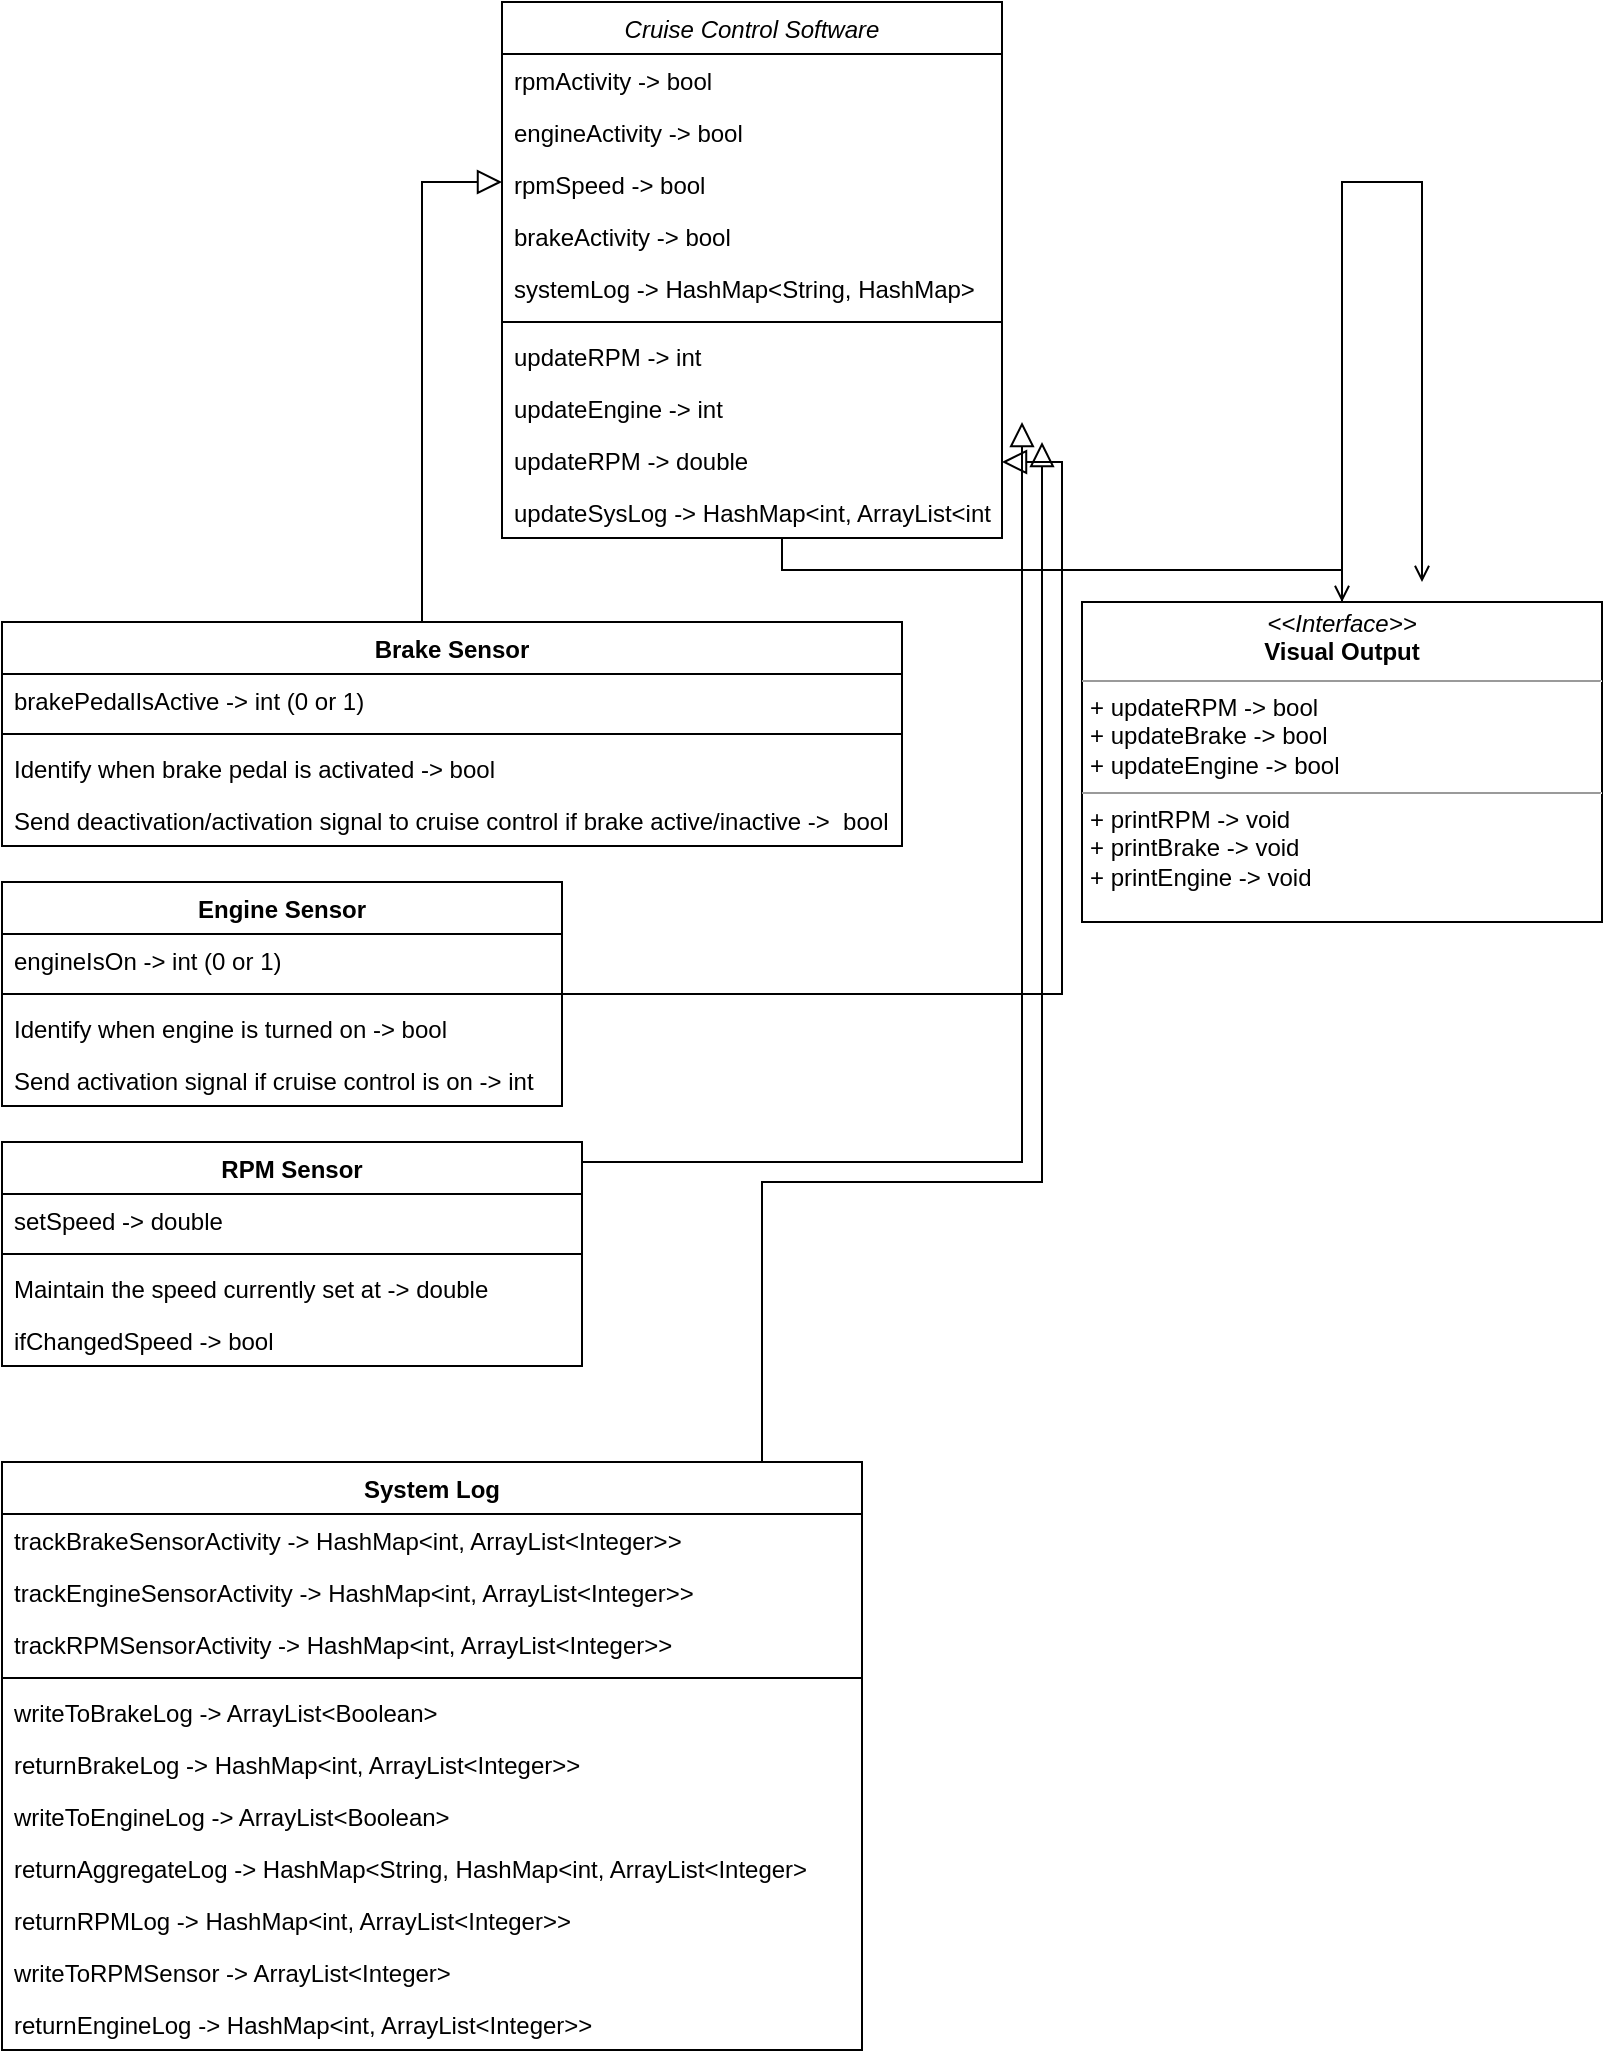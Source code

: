 <mxfile version="12.7.4" type="device"><diagram id="C5RBs43oDa-KdzZeNtuy" name="Page-1"><mxGraphModel dx="1092" dy="600" grid="1" gridSize="10" guides="1" tooltips="1" connect="1" arrows="1" fold="1" page="1" pageScale="1" pageWidth="827" pageHeight="1169" math="0" shadow="0"><root><mxCell id="WIyWlLk6GJQsqaUBKTNV-0"/><mxCell id="WIyWlLk6GJQsqaUBKTNV-1" parent="WIyWlLk6GJQsqaUBKTNV-0"/><mxCell id="zkfFHV4jXpPFQw0GAbJ--0" value="Cruise Control Software" style="swimlane;fontStyle=2;align=center;verticalAlign=top;childLayout=stackLayout;horizontal=1;startSize=26;horizontalStack=0;resizeParent=1;resizeLast=0;collapsible=1;marginBottom=0;rounded=0;shadow=0;strokeWidth=1;" parent="WIyWlLk6GJQsqaUBKTNV-1" vertex="1"><mxGeometry x="270" width="250" height="268" as="geometry"><mxRectangle x="230" y="140" width="160" height="26" as="alternateBounds"/></mxGeometry></mxCell><mxCell id="zkfFHV4jXpPFQw0GAbJ--20" value="rpmActivity -&gt; bool" style="text;align=left;verticalAlign=top;spacingLeft=4;spacingRight=4;overflow=hidden;rotatable=0;points=[[0,0.5],[1,0.5]];portConstraint=eastwest;rounded=0;shadow=0;html=0;" parent="zkfFHV4jXpPFQw0GAbJ--0" vertex="1"><mxGeometry y="26" width="250" height="26" as="geometry"/></mxCell><mxCell id="zkfFHV4jXpPFQw0GAbJ--19" value="engineActivity -&gt; bool" style="text;align=left;verticalAlign=top;spacingLeft=4;spacingRight=4;overflow=hidden;rotatable=0;points=[[0,0.5],[1,0.5]];portConstraint=eastwest;rounded=0;shadow=0;html=0;" parent="zkfFHV4jXpPFQw0GAbJ--0" vertex="1"><mxGeometry y="52" width="250" height="26" as="geometry"/></mxCell><mxCell id="zkfFHV4jXpPFQw0GAbJ--21" value="rpmSpeed -&gt; bool" style="text;align=left;verticalAlign=top;spacingLeft=4;spacingRight=4;overflow=hidden;rotatable=0;points=[[0,0.5],[1,0.5]];portConstraint=eastwest;rounded=0;shadow=0;html=0;" parent="zkfFHV4jXpPFQw0GAbJ--0" vertex="1"><mxGeometry y="78" width="250" height="26" as="geometry"/></mxCell><mxCell id="zkfFHV4jXpPFQw0GAbJ--3" value="brakeActivity -&gt; bool" style="text;align=left;verticalAlign=top;spacingLeft=4;spacingRight=4;overflow=hidden;rotatable=0;points=[[0,0.5],[1,0.5]];portConstraint=eastwest;rounded=0;shadow=0;html=0;" parent="zkfFHV4jXpPFQw0GAbJ--0" vertex="1"><mxGeometry y="104" width="250" height="26" as="geometry"/></mxCell><mxCell id="zkfFHV4jXpPFQw0GAbJ--22" value="systemLog -&gt; HashMap&lt;String, HashMap&gt;" style="text;align=left;verticalAlign=top;spacingLeft=4;spacingRight=4;overflow=hidden;rotatable=0;points=[[0,0.5],[1,0.5]];portConstraint=eastwest;rounded=0;shadow=0;html=0;" parent="zkfFHV4jXpPFQw0GAbJ--0" vertex="1"><mxGeometry y="130" width="250" height="26" as="geometry"/></mxCell><mxCell id="zkfFHV4jXpPFQw0GAbJ--4" value="" style="line;html=1;strokeWidth=1;align=left;verticalAlign=middle;spacingTop=-1;spacingLeft=3;spacingRight=3;rotatable=0;labelPosition=right;points=[];portConstraint=eastwest;" parent="zkfFHV4jXpPFQw0GAbJ--0" vertex="1"><mxGeometry y="156" width="250" height="8" as="geometry"/></mxCell><mxCell id="wERBfOLv1Vv86fq_oqAW-58" value="updateRPM -&gt; int" style="text;align=left;verticalAlign=top;spacingLeft=4;spacingRight=4;overflow=hidden;rotatable=0;points=[[0,0.5],[1,0.5]];portConstraint=eastwest;rounded=0;shadow=0;html=0;" vertex="1" parent="zkfFHV4jXpPFQw0GAbJ--0"><mxGeometry y="164" width="250" height="26" as="geometry"/></mxCell><mxCell id="wERBfOLv1Vv86fq_oqAW-59" value="updateEngine -&gt; int" style="text;align=left;verticalAlign=top;spacingLeft=4;spacingRight=4;overflow=hidden;rotatable=0;points=[[0,0.5],[1,0.5]];portConstraint=eastwest;rounded=0;shadow=0;html=0;" vertex="1" parent="zkfFHV4jXpPFQw0GAbJ--0"><mxGeometry y="190" width="250" height="26" as="geometry"/></mxCell><mxCell id="wERBfOLv1Vv86fq_oqAW-60" value="updateRPM -&gt; double" style="text;align=left;verticalAlign=top;spacingLeft=4;spacingRight=4;overflow=hidden;rotatable=0;points=[[0,0.5],[1,0.5]];portConstraint=eastwest;rounded=0;shadow=0;html=0;" vertex="1" parent="zkfFHV4jXpPFQw0GAbJ--0"><mxGeometry y="216" width="250" height="26" as="geometry"/></mxCell><mxCell id="wERBfOLv1Vv86fq_oqAW-61" value="updateSysLog -&gt; HashMap&lt;int, ArrayList&lt;int&gt;" style="text;align=left;verticalAlign=top;spacingLeft=4;spacingRight=4;overflow=hidden;rotatable=0;points=[[0,0.5],[1,0.5]];portConstraint=eastwest;rounded=0;shadow=0;html=0;" vertex="1" parent="zkfFHV4jXpPFQw0GAbJ--0"><mxGeometry y="242" width="250" height="26" as="geometry"/></mxCell><mxCell id="zkfFHV4jXpPFQw0GAbJ--12" value="" style="endArrow=block;endSize=10;endFill=0;shadow=0;strokeWidth=1;rounded=0;edgeStyle=elbowEdgeStyle;elbow=vertical;" parent="WIyWlLk6GJQsqaUBKTNV-1" source="wERBfOLv1Vv86fq_oqAW-12" target="zkfFHV4jXpPFQw0GAbJ--0" edge="1"><mxGeometry width="160" relative="1" as="geometry"><mxPoint x="234.06" y="250.99" as="sourcePoint"/><mxPoint x="200" y="203" as="targetPoint"/><Array as="points"><mxPoint x="230" y="90"/></Array></mxGeometry></mxCell><mxCell id="zkfFHV4jXpPFQw0GAbJ--16" value="" style="endArrow=block;endSize=10;endFill=0;shadow=0;strokeWidth=1;rounded=0;edgeStyle=elbowEdgeStyle;elbow=vertical;" parent="WIyWlLk6GJQsqaUBKTNV-1" source="wERBfOLv1Vv86fq_oqAW-8" target="zkfFHV4jXpPFQw0GAbJ--0" edge="1"><mxGeometry width="160" relative="1" as="geometry"><mxPoint x="395" y="320" as="sourcePoint"/><mxPoint x="310" y="271" as="targetPoint"/><Array as="points"><mxPoint x="550" y="230"/></Array></mxGeometry></mxCell><mxCell id="zkfFHV4jXpPFQw0GAbJ--26" value="" style="endArrow=open;shadow=0;strokeWidth=1;strokeColor=#000000;rounded=0;endFill=1;edgeStyle=elbowEdgeStyle;elbow=vertical;" parent="WIyWlLk6GJQsqaUBKTNV-1" source="wERBfOLv1Vv86fq_oqAW-62" edge="1"><mxGeometry x="0.5" y="41" relative="1" as="geometry"><mxPoint x="380" y="192" as="sourcePoint"/><mxPoint x="730" y="290" as="targetPoint"/><mxPoint x="-40" y="32" as="offset"/><Array as="points"><mxPoint x="520" y="90"/></Array></mxGeometry></mxCell><mxCell id="wERBfOLv1Vv86fq_oqAW-8" value="Engine Sensor" style="swimlane;fontStyle=1;align=center;verticalAlign=top;childLayout=stackLayout;horizontal=1;startSize=26;horizontalStack=0;resizeParent=1;resizeParentMax=0;resizeLast=0;collapsible=1;marginBottom=0;" vertex="1" parent="WIyWlLk6GJQsqaUBKTNV-1"><mxGeometry x="20" y="440" width="280" height="112" as="geometry"/></mxCell><mxCell id="wERBfOLv1Vv86fq_oqAW-9" value="engineIsOn -&gt; int (0 or 1)" style="text;strokeColor=none;fillColor=none;align=left;verticalAlign=top;spacingLeft=4;spacingRight=4;overflow=hidden;rotatable=0;points=[[0,0.5],[1,0.5]];portConstraint=eastwest;" vertex="1" parent="wERBfOLv1Vv86fq_oqAW-8"><mxGeometry y="26" width="280" height="26" as="geometry"/></mxCell><mxCell id="wERBfOLv1Vv86fq_oqAW-10" value="" style="line;strokeWidth=1;fillColor=none;align=left;verticalAlign=middle;spacingTop=-1;spacingLeft=3;spacingRight=3;rotatable=0;labelPosition=right;points=[];portConstraint=eastwest;" vertex="1" parent="wERBfOLv1Vv86fq_oqAW-8"><mxGeometry y="52" width="280" height="8" as="geometry"/></mxCell><mxCell id="wERBfOLv1Vv86fq_oqAW-11" value="Identify when engine is turned on -&gt; bool" style="text;strokeColor=none;fillColor=none;align=left;verticalAlign=top;spacingLeft=4;spacingRight=4;overflow=hidden;rotatable=0;points=[[0,0.5],[1,0.5]];portConstraint=eastwest;" vertex="1" parent="wERBfOLv1Vv86fq_oqAW-8"><mxGeometry y="60" width="280" height="26" as="geometry"/></mxCell><mxCell id="wERBfOLv1Vv86fq_oqAW-20" value="Send activation signal if cruise control is on -&gt; int " style="text;strokeColor=none;fillColor=none;align=left;verticalAlign=top;spacingLeft=4;spacingRight=4;overflow=hidden;rotatable=0;points=[[0,0.5],[1,0.5]];portConstraint=eastwest;" vertex="1" parent="wERBfOLv1Vv86fq_oqAW-8"><mxGeometry y="86" width="280" height="26" as="geometry"/></mxCell><mxCell id="wERBfOLv1Vv86fq_oqAW-12" value="Brake Sensor" style="swimlane;fontStyle=1;align=center;verticalAlign=top;childLayout=stackLayout;horizontal=1;startSize=26;horizontalStack=0;resizeParent=1;resizeParentMax=0;resizeLast=0;collapsible=1;marginBottom=0;" vertex="1" parent="WIyWlLk6GJQsqaUBKTNV-1"><mxGeometry x="20" y="310" width="450" height="112" as="geometry"><mxRectangle x="30" y="390" width="110" height="26" as="alternateBounds"/></mxGeometry></mxCell><mxCell id="wERBfOLv1Vv86fq_oqAW-13" value="brakePedalIsActive -&gt; int (0 or 1)" style="text;strokeColor=none;fillColor=none;align=left;verticalAlign=top;spacingLeft=4;spacingRight=4;overflow=hidden;rotatable=0;points=[[0,0.5],[1,0.5]];portConstraint=eastwest;" vertex="1" parent="wERBfOLv1Vv86fq_oqAW-12"><mxGeometry y="26" width="450" height="26" as="geometry"/></mxCell><mxCell id="wERBfOLv1Vv86fq_oqAW-14" value="" style="line;strokeWidth=1;fillColor=none;align=left;verticalAlign=middle;spacingTop=-1;spacingLeft=3;spacingRight=3;rotatable=0;labelPosition=right;points=[];portConstraint=eastwest;" vertex="1" parent="wERBfOLv1Vv86fq_oqAW-12"><mxGeometry y="52" width="450" height="8" as="geometry"/></mxCell><mxCell id="wERBfOLv1Vv86fq_oqAW-15" value="Identify when brake pedal is activated -&gt; bool " style="text;strokeColor=none;fillColor=none;align=left;verticalAlign=top;spacingLeft=4;spacingRight=4;overflow=hidden;rotatable=0;points=[[0,0.5],[1,0.5]];portConstraint=eastwest;" vertex="1" parent="wERBfOLv1Vv86fq_oqAW-12"><mxGeometry y="60" width="450" height="26" as="geometry"/></mxCell><mxCell id="wERBfOLv1Vv86fq_oqAW-19" value="Send deactivation/activation signal to cruise control if brake active/inactive -&gt;  bool" style="text;strokeColor=none;fillColor=none;align=left;verticalAlign=top;spacingLeft=4;spacingRight=4;overflow=hidden;rotatable=0;points=[[0,0.5],[1,0.5]];portConstraint=eastwest;" vertex="1" parent="wERBfOLv1Vv86fq_oqAW-12"><mxGeometry y="86" width="450" height="26" as="geometry"/></mxCell><mxCell id="wERBfOLv1Vv86fq_oqAW-21" value="RPM Sensor" style="swimlane;fontStyle=1;align=center;verticalAlign=top;childLayout=stackLayout;horizontal=1;startSize=26;horizontalStack=0;resizeParent=1;resizeParentMax=0;resizeLast=0;collapsible=1;marginBottom=0;" vertex="1" parent="WIyWlLk6GJQsqaUBKTNV-1"><mxGeometry x="20" y="570" width="290" height="112" as="geometry"/></mxCell><mxCell id="wERBfOLv1Vv86fq_oqAW-22" value="setSpeed -&gt; double " style="text;strokeColor=none;fillColor=none;align=left;verticalAlign=top;spacingLeft=4;spacingRight=4;overflow=hidden;rotatable=0;points=[[0,0.5],[1,0.5]];portConstraint=eastwest;" vertex="1" parent="wERBfOLv1Vv86fq_oqAW-21"><mxGeometry y="26" width="290" height="26" as="geometry"/></mxCell><mxCell id="wERBfOLv1Vv86fq_oqAW-23" value="" style="line;strokeWidth=1;fillColor=none;align=left;verticalAlign=middle;spacingTop=-1;spacingLeft=3;spacingRight=3;rotatable=0;labelPosition=right;points=[];portConstraint=eastwest;" vertex="1" parent="wERBfOLv1Vv86fq_oqAW-21"><mxGeometry y="52" width="290" height="8" as="geometry"/></mxCell><mxCell id="wERBfOLv1Vv86fq_oqAW-26" value="Maintain the speed currently set at -&gt; double " style="text;strokeColor=none;fillColor=none;align=left;verticalAlign=top;spacingLeft=4;spacingRight=4;overflow=hidden;rotatable=0;points=[[0,0.5],[1,0.5]];portConstraint=eastwest;" vertex="1" parent="wERBfOLv1Vv86fq_oqAW-21"><mxGeometry y="60" width="290" height="26" as="geometry"/></mxCell><mxCell id="wERBfOLv1Vv86fq_oqAW-28" value="ifChangedSpeed -&gt; bool" style="text;strokeColor=none;fillColor=none;align=left;verticalAlign=top;spacingLeft=4;spacingRight=4;overflow=hidden;rotatable=0;points=[[0,0.5],[1,0.5]];portConstraint=eastwest;" vertex="1" parent="wERBfOLv1Vv86fq_oqAW-21"><mxGeometry y="86" width="290" height="26" as="geometry"/></mxCell><mxCell id="wERBfOLv1Vv86fq_oqAW-27" value="" style="endArrow=block;endSize=10;endFill=0;shadow=0;strokeWidth=1;rounded=0;edgeStyle=elbowEdgeStyle;elbow=vertical;" edge="1" parent="WIyWlLk6GJQsqaUBKTNV-1" source="wERBfOLv1Vv86fq_oqAW-21"><mxGeometry width="160" relative="1" as="geometry"><mxPoint x="500" y="456" as="sourcePoint"/><mxPoint x="530" y="210" as="targetPoint"/><Array as="points"><mxPoint x="390" y="580"/><mxPoint x="540" y="563"/><mxPoint x="530" y="250"/><mxPoint x="530" y="250"/><mxPoint x="560" y="240"/></Array></mxGeometry></mxCell><mxCell id="wERBfOLv1Vv86fq_oqAW-29" value="System Log" style="swimlane;fontStyle=1;align=center;verticalAlign=top;childLayout=stackLayout;horizontal=1;startSize=26;horizontalStack=0;resizeParent=1;resizeParentMax=0;resizeLast=0;collapsible=1;marginBottom=0;" vertex="1" parent="WIyWlLk6GJQsqaUBKTNV-1"><mxGeometry x="20" y="730" width="430" height="294" as="geometry"/></mxCell><mxCell id="wERBfOLv1Vv86fq_oqAW-30" value="trackBrakeSensorActivity -&gt; HashMap&lt;int, ArrayList&lt;Integer&gt;&gt;" style="text;strokeColor=none;fillColor=none;align=left;verticalAlign=top;spacingLeft=4;spacingRight=4;overflow=hidden;rotatable=0;points=[[0,0.5],[1,0.5]];portConstraint=eastwest;" vertex="1" parent="wERBfOLv1Vv86fq_oqAW-29"><mxGeometry y="26" width="430" height="26" as="geometry"/></mxCell><mxCell id="wERBfOLv1Vv86fq_oqAW-35" value="trackEngineSensorActivity -&gt; HashMap&lt;int, ArrayList&lt;Integer&gt;&gt;" style="text;strokeColor=none;fillColor=none;align=left;verticalAlign=top;spacingLeft=4;spacingRight=4;overflow=hidden;rotatable=0;points=[[0,0.5],[1,0.5]];portConstraint=eastwest;" vertex="1" parent="wERBfOLv1Vv86fq_oqAW-29"><mxGeometry y="52" width="430" height="26" as="geometry"/></mxCell><mxCell id="wERBfOLv1Vv86fq_oqAW-34" value="trackRPMSensorActivity -&gt; HashMap&lt;int, ArrayList&lt;Integer&gt;&gt;" style="text;strokeColor=none;fillColor=none;align=left;verticalAlign=top;spacingLeft=4;spacingRight=4;overflow=hidden;rotatable=0;points=[[0,0.5],[1,0.5]];portConstraint=eastwest;" vertex="1" parent="wERBfOLv1Vv86fq_oqAW-29"><mxGeometry y="78" width="430" height="26" as="geometry"/></mxCell><mxCell id="wERBfOLv1Vv86fq_oqAW-31" value="" style="line;strokeWidth=1;fillColor=none;align=left;verticalAlign=middle;spacingTop=-1;spacingLeft=3;spacingRight=3;rotatable=0;labelPosition=right;points=[];portConstraint=eastwest;" vertex="1" parent="wERBfOLv1Vv86fq_oqAW-29"><mxGeometry y="104" width="430" height="8" as="geometry"/></mxCell><mxCell id="wERBfOLv1Vv86fq_oqAW-32" value="writeToBrakeLog -&gt; ArrayList&lt;Boolean&gt; " style="text;strokeColor=none;fillColor=none;align=left;verticalAlign=top;spacingLeft=4;spacingRight=4;overflow=hidden;rotatable=0;points=[[0,0.5],[1,0.5]];portConstraint=eastwest;" vertex="1" parent="wERBfOLv1Vv86fq_oqAW-29"><mxGeometry y="112" width="430" height="26" as="geometry"/></mxCell><mxCell id="wERBfOLv1Vv86fq_oqAW-40" value="returnBrakeLog -&gt; HashMap&lt;int, ArrayList&lt;Integer&gt;&gt;" style="text;strokeColor=none;fillColor=none;align=left;verticalAlign=top;spacingLeft=4;spacingRight=4;overflow=hidden;rotatable=0;points=[[0,0.5],[1,0.5]];portConstraint=eastwest;" vertex="1" parent="wERBfOLv1Vv86fq_oqAW-29"><mxGeometry y="138" width="430" height="26" as="geometry"/></mxCell><mxCell id="wERBfOLv1Vv86fq_oqAW-33" value="writeToEngineLog -&gt; ArrayList&lt;Boolean&gt; " style="text;strokeColor=none;fillColor=none;align=left;verticalAlign=top;spacingLeft=4;spacingRight=4;overflow=hidden;rotatable=0;points=[[0,0.5],[1,0.5]];portConstraint=eastwest;" vertex="1" parent="wERBfOLv1Vv86fq_oqAW-29"><mxGeometry y="164" width="430" height="26" as="geometry"/></mxCell><mxCell id="wERBfOLv1Vv86fq_oqAW-39" value="returnAggregateLog -&gt; HashMap&lt;String, HashMap&lt;int, ArrayList&lt;Integer&gt;" style="text;strokeColor=none;fillColor=none;align=left;verticalAlign=top;spacingLeft=4;spacingRight=4;overflow=hidden;rotatable=0;points=[[0,0.5],[1,0.5]];portConstraint=eastwest;" vertex="1" parent="wERBfOLv1Vv86fq_oqAW-29"><mxGeometry y="190" width="430" height="26" as="geometry"/></mxCell><mxCell id="wERBfOLv1Vv86fq_oqAW-42" value="returnRPMLog -&gt; HashMap&lt;int, ArrayList&lt;Integer&gt;&gt;" style="text;strokeColor=none;fillColor=none;align=left;verticalAlign=top;spacingLeft=4;spacingRight=4;overflow=hidden;rotatable=0;points=[[0,0.5],[1,0.5]];portConstraint=eastwest;" vertex="1" parent="wERBfOLv1Vv86fq_oqAW-29"><mxGeometry y="216" width="430" height="26" as="geometry"/></mxCell><mxCell id="wERBfOLv1Vv86fq_oqAW-38" value="writeToRPMSensor -&gt; ArrayList&lt;Integer&gt; " style="text;strokeColor=none;fillColor=none;align=left;verticalAlign=top;spacingLeft=4;spacingRight=4;overflow=hidden;rotatable=0;points=[[0,0.5],[1,0.5]];portConstraint=eastwest;" vertex="1" parent="wERBfOLv1Vv86fq_oqAW-29"><mxGeometry y="242" width="430" height="26" as="geometry"/></mxCell><mxCell id="wERBfOLv1Vv86fq_oqAW-41" value="returnEngineLog -&gt; HashMap&lt;int, ArrayList&lt;Integer&gt;&gt;" style="text;strokeColor=none;fillColor=none;align=left;verticalAlign=top;spacingLeft=4;spacingRight=4;overflow=hidden;rotatable=0;points=[[0,0.5],[1,0.5]];portConstraint=eastwest;" vertex="1" parent="wERBfOLv1Vv86fq_oqAW-29"><mxGeometry y="268" width="430" height="26" as="geometry"/></mxCell><mxCell id="wERBfOLv1Vv86fq_oqAW-36" value="" style="endArrow=block;endSize=10;endFill=0;shadow=0;strokeWidth=1;rounded=0;edgeStyle=elbowEdgeStyle;elbow=vertical;" edge="1" parent="WIyWlLk6GJQsqaUBKTNV-1" source="wERBfOLv1Vv86fq_oqAW-29"><mxGeometry width="160" relative="1" as="geometry"><mxPoint x="320" y="590" as="sourcePoint"/><mxPoint x="540" y="220" as="targetPoint"/><Array as="points"><mxPoint x="400" y="590"/><mxPoint x="550" y="573"/><mxPoint x="540" y="260"/><mxPoint x="540" y="260"/><mxPoint x="570" y="250"/></Array></mxGeometry></mxCell><mxCell id="wERBfOLv1Vv86fq_oqAW-62" value="&lt;p style=&quot;margin: 0px ; margin-top: 4px ; text-align: center&quot;&gt;&lt;i&gt;&amp;lt;&amp;lt;Interface&amp;gt;&amp;gt;&lt;/i&gt;&lt;br&gt;&lt;b&gt;Visual Output&lt;/b&gt;&lt;/p&gt;&lt;hr size=&quot;1&quot;&gt;&lt;p style=&quot;margin: 0px ; margin-left: 4px&quot;&gt;+ updateRPM -&amp;gt; bool&amp;nbsp;&lt;br&gt;+ updateBrake -&amp;gt; bool&amp;nbsp;&lt;/p&gt;&lt;p style=&quot;margin: 0px ; margin-left: 4px&quot;&gt;+ updateEngine -&amp;gt; bool&lt;/p&gt;&lt;hr size=&quot;1&quot;&gt;&lt;p style=&quot;margin: 0px ; margin-left: 4px&quot;&gt;+ printRPM -&amp;gt; void&amp;nbsp;&lt;br&gt;&lt;/p&gt;&lt;p style=&quot;margin: 0px ; margin-left: 4px&quot;&gt;+ printBrake -&amp;gt; void&amp;nbsp;&lt;/p&gt;&lt;p style=&quot;margin: 0px ; margin-left: 4px&quot;&gt;+ printEngine -&amp;gt; void&amp;nbsp;&lt;/p&gt;" style="verticalAlign=top;align=left;overflow=fill;fontSize=12;fontFamily=Helvetica;html=1;" vertex="1" parent="WIyWlLk6GJQsqaUBKTNV-1"><mxGeometry x="560" y="300" width="260" height="160" as="geometry"/></mxCell><mxCell id="wERBfOLv1Vv86fq_oqAW-63" value="" style="endArrow=open;shadow=0;strokeWidth=1;strokeColor=#000000;rounded=0;endFill=1;edgeStyle=elbowEdgeStyle;elbow=vertical;" edge="1" parent="WIyWlLk6GJQsqaUBKTNV-1" source="zkfFHV4jXpPFQw0GAbJ--0" target="wERBfOLv1Vv86fq_oqAW-62"><mxGeometry x="0.5" y="41" relative="1" as="geometry"><mxPoint x="520" y="90" as="sourcePoint"/><mxPoint x="730" y="290" as="targetPoint"/><mxPoint x="-40" y="32" as="offset"/><Array as="points"><mxPoint x="410" y="284"/></Array></mxGeometry></mxCell></root></mxGraphModel></diagram></mxfile>